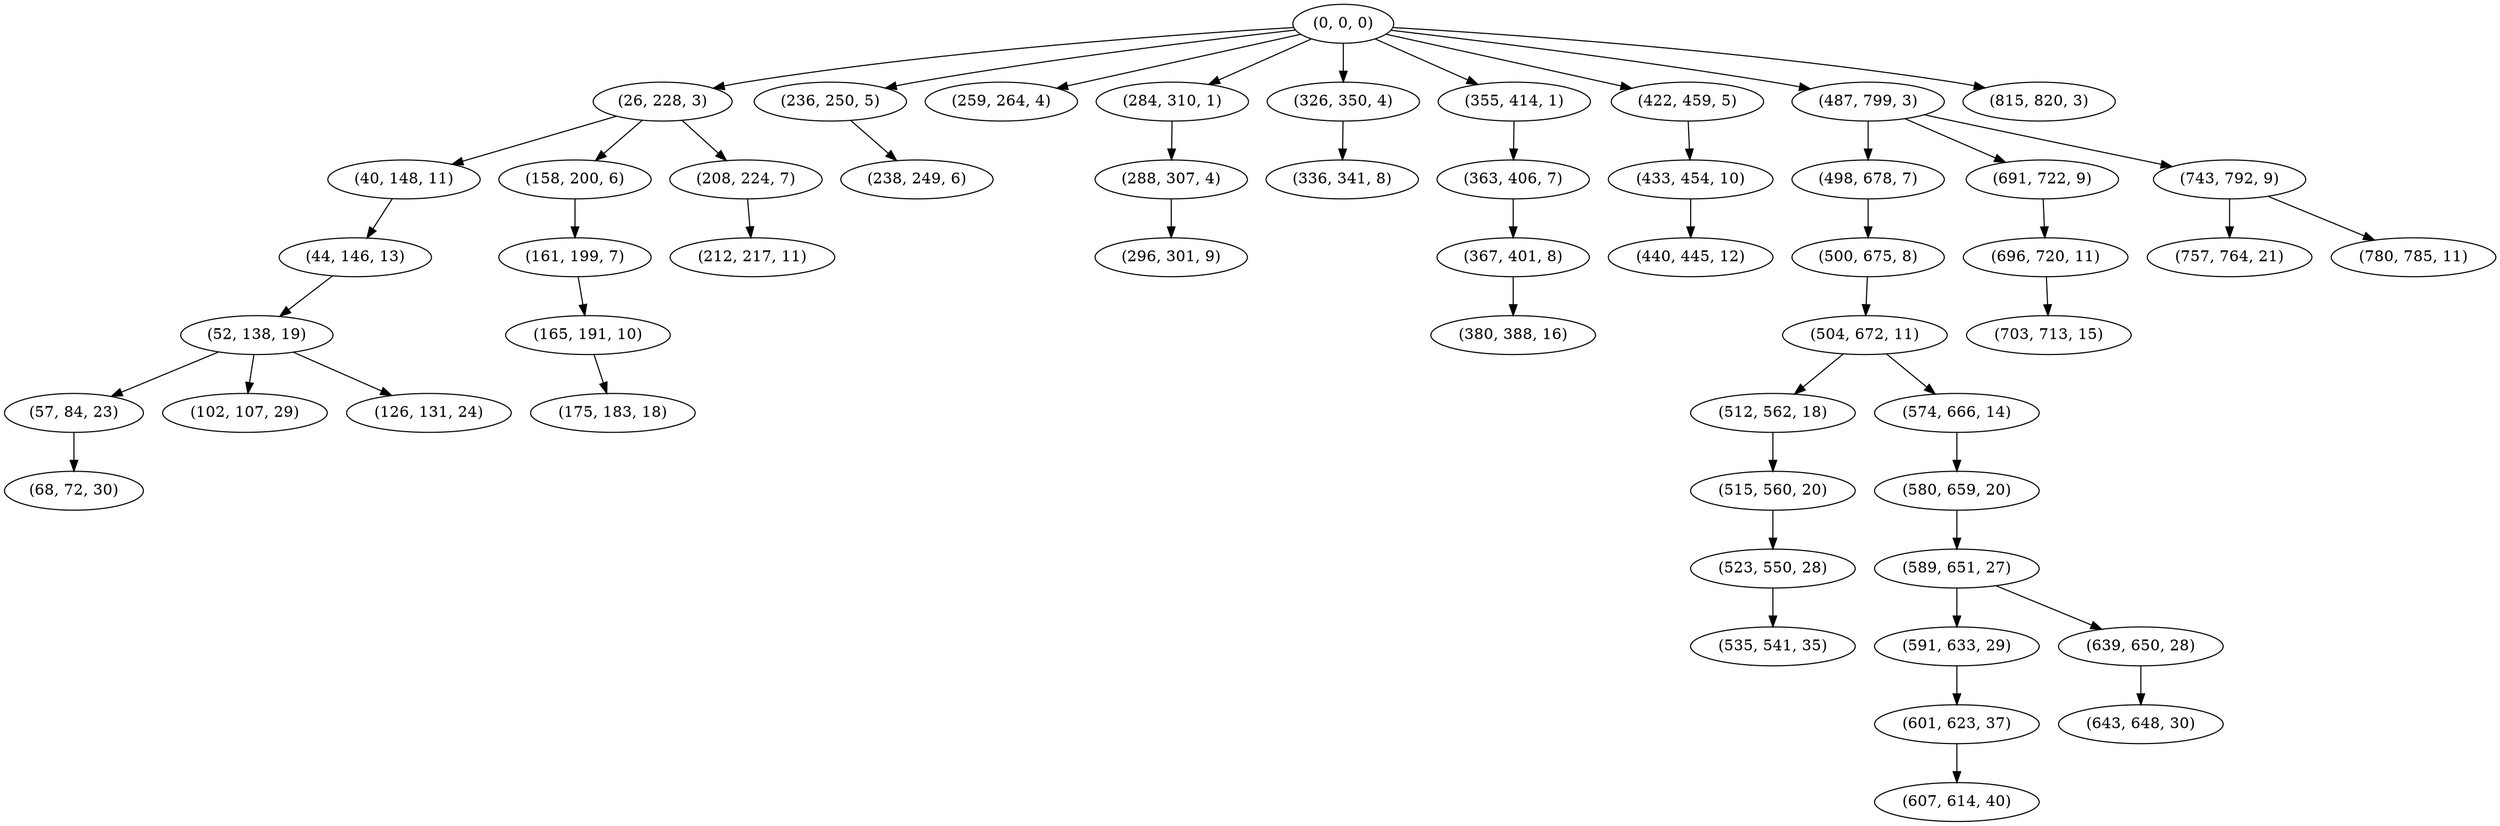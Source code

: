 digraph tree {
    "(0, 0, 0)";
    "(26, 228, 3)";
    "(40, 148, 11)";
    "(44, 146, 13)";
    "(52, 138, 19)";
    "(57, 84, 23)";
    "(68, 72, 30)";
    "(102, 107, 29)";
    "(126, 131, 24)";
    "(158, 200, 6)";
    "(161, 199, 7)";
    "(165, 191, 10)";
    "(175, 183, 18)";
    "(208, 224, 7)";
    "(212, 217, 11)";
    "(236, 250, 5)";
    "(238, 249, 6)";
    "(259, 264, 4)";
    "(284, 310, 1)";
    "(288, 307, 4)";
    "(296, 301, 9)";
    "(326, 350, 4)";
    "(336, 341, 8)";
    "(355, 414, 1)";
    "(363, 406, 7)";
    "(367, 401, 8)";
    "(380, 388, 16)";
    "(422, 459, 5)";
    "(433, 454, 10)";
    "(440, 445, 12)";
    "(487, 799, 3)";
    "(498, 678, 7)";
    "(500, 675, 8)";
    "(504, 672, 11)";
    "(512, 562, 18)";
    "(515, 560, 20)";
    "(523, 550, 28)";
    "(535, 541, 35)";
    "(574, 666, 14)";
    "(580, 659, 20)";
    "(589, 651, 27)";
    "(591, 633, 29)";
    "(601, 623, 37)";
    "(607, 614, 40)";
    "(639, 650, 28)";
    "(643, 648, 30)";
    "(691, 722, 9)";
    "(696, 720, 11)";
    "(703, 713, 15)";
    "(743, 792, 9)";
    "(757, 764, 21)";
    "(780, 785, 11)";
    "(815, 820, 3)";
    "(0, 0, 0)" -> "(26, 228, 3)";
    "(0, 0, 0)" -> "(236, 250, 5)";
    "(0, 0, 0)" -> "(259, 264, 4)";
    "(0, 0, 0)" -> "(284, 310, 1)";
    "(0, 0, 0)" -> "(326, 350, 4)";
    "(0, 0, 0)" -> "(355, 414, 1)";
    "(0, 0, 0)" -> "(422, 459, 5)";
    "(0, 0, 0)" -> "(487, 799, 3)";
    "(0, 0, 0)" -> "(815, 820, 3)";
    "(26, 228, 3)" -> "(40, 148, 11)";
    "(26, 228, 3)" -> "(158, 200, 6)";
    "(26, 228, 3)" -> "(208, 224, 7)";
    "(40, 148, 11)" -> "(44, 146, 13)";
    "(44, 146, 13)" -> "(52, 138, 19)";
    "(52, 138, 19)" -> "(57, 84, 23)";
    "(52, 138, 19)" -> "(102, 107, 29)";
    "(52, 138, 19)" -> "(126, 131, 24)";
    "(57, 84, 23)" -> "(68, 72, 30)";
    "(158, 200, 6)" -> "(161, 199, 7)";
    "(161, 199, 7)" -> "(165, 191, 10)";
    "(165, 191, 10)" -> "(175, 183, 18)";
    "(208, 224, 7)" -> "(212, 217, 11)";
    "(236, 250, 5)" -> "(238, 249, 6)";
    "(284, 310, 1)" -> "(288, 307, 4)";
    "(288, 307, 4)" -> "(296, 301, 9)";
    "(326, 350, 4)" -> "(336, 341, 8)";
    "(355, 414, 1)" -> "(363, 406, 7)";
    "(363, 406, 7)" -> "(367, 401, 8)";
    "(367, 401, 8)" -> "(380, 388, 16)";
    "(422, 459, 5)" -> "(433, 454, 10)";
    "(433, 454, 10)" -> "(440, 445, 12)";
    "(487, 799, 3)" -> "(498, 678, 7)";
    "(487, 799, 3)" -> "(691, 722, 9)";
    "(487, 799, 3)" -> "(743, 792, 9)";
    "(498, 678, 7)" -> "(500, 675, 8)";
    "(500, 675, 8)" -> "(504, 672, 11)";
    "(504, 672, 11)" -> "(512, 562, 18)";
    "(504, 672, 11)" -> "(574, 666, 14)";
    "(512, 562, 18)" -> "(515, 560, 20)";
    "(515, 560, 20)" -> "(523, 550, 28)";
    "(523, 550, 28)" -> "(535, 541, 35)";
    "(574, 666, 14)" -> "(580, 659, 20)";
    "(580, 659, 20)" -> "(589, 651, 27)";
    "(589, 651, 27)" -> "(591, 633, 29)";
    "(589, 651, 27)" -> "(639, 650, 28)";
    "(591, 633, 29)" -> "(601, 623, 37)";
    "(601, 623, 37)" -> "(607, 614, 40)";
    "(639, 650, 28)" -> "(643, 648, 30)";
    "(691, 722, 9)" -> "(696, 720, 11)";
    "(696, 720, 11)" -> "(703, 713, 15)";
    "(743, 792, 9)" -> "(757, 764, 21)";
    "(743, 792, 9)" -> "(780, 785, 11)";
}
